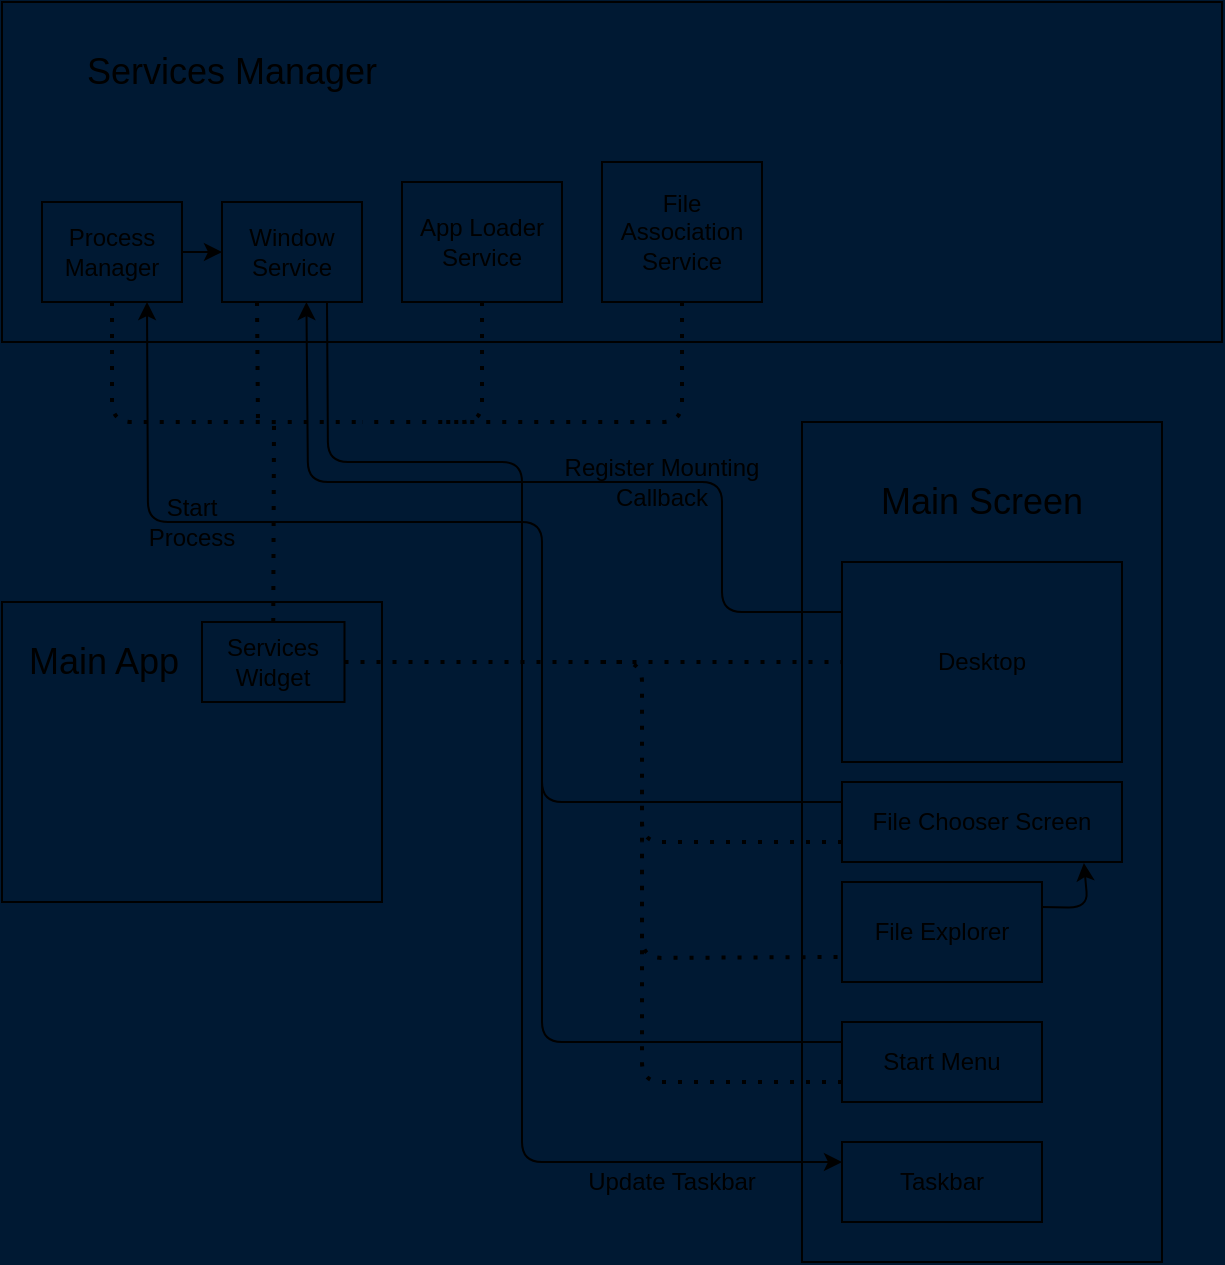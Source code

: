 <mxfile version="27.2.0">
  <diagram id="KRG-sjebez78_4-_Vy49" name="Page-1">
    <mxGraphModel dx="1042" dy="535" grid="1" gridSize="10" guides="1" tooltips="1" connect="1" arrows="1" fold="1" page="1" pageScale="1" pageWidth="850" pageHeight="1100" background="light-dark(#001933,#252526)" math="0" shadow="0">
      <root>
        <mxCell id="0" />
        <mxCell id="1" parent="0" />
        <mxCell id="13" value="" style="rounded=0;whiteSpace=wrap;html=1;fillColor=none;" parent="1" vertex="1">
          <mxGeometry x="480" y="280" width="180" height="420" as="geometry" />
        </mxCell>
        <mxCell id="24" value="" style="group;fillColor=none;" parent="1" vertex="1" connectable="0">
          <mxGeometry x="80" y="70" width="610" height="170" as="geometry" />
        </mxCell>
        <mxCell id="11" value="&lt;div style=&quot;text-align: justify;&quot;&gt;&lt;br&gt;&lt;/div&gt;" style="rounded=0;whiteSpace=wrap;html=1;fillColor=none;" parent="24" vertex="1">
          <mxGeometry width="610" height="170" as="geometry" />
        </mxCell>
        <mxCell id="41" style="edgeStyle=none;shape=connector;rounded=1;html=1;exitX=0.5;exitY=1;exitDx=0;exitDy=0;dashed=1;dashPattern=1 3;strokeColor=default;strokeWidth=2;align=center;verticalAlign=middle;fontFamily=Helvetica;fontSize=11;fontColor=default;labelBackgroundColor=default;endArrow=none;" parent="24" source="4" edge="1">
          <mxGeometry relative="1" as="geometry">
            <mxPoint x="180" y="210" as="targetPoint" />
            <Array as="points">
              <mxPoint x="55" y="210" />
            </Array>
          </mxGeometry>
        </mxCell>
        <mxCell id="78" style="edgeStyle=none;html=1;exitX=1;exitY=0.5;exitDx=0;exitDy=0;entryX=0;entryY=0.5;entryDx=0;entryDy=0;" parent="24" source="4" target="5" edge="1">
          <mxGeometry relative="1" as="geometry" />
        </mxCell>
        <mxCell id="4" value="Process Manager" style="rounded=0;whiteSpace=wrap;html=1;fillColor=none;" parent="24" vertex="1">
          <mxGeometry x="20" y="100" width="70" height="50" as="geometry" />
        </mxCell>
        <mxCell id="45" style="edgeStyle=none;shape=connector;rounded=1;html=1;exitX=0.25;exitY=1;exitDx=0;exitDy=0;dashed=1;dashPattern=1 3;strokeColor=default;strokeWidth=2;align=center;verticalAlign=middle;fontFamily=Helvetica;fontSize=11;fontColor=default;labelBackgroundColor=default;endArrow=none;" parent="24" source="5" edge="1">
          <mxGeometry relative="1" as="geometry">
            <mxPoint x="128" y="210" as="targetPoint" />
          </mxGeometry>
        </mxCell>
        <mxCell id="5" value="Window Service" style="rounded=0;whiteSpace=wrap;html=1;fillColor=none;" parent="24" vertex="1">
          <mxGeometry x="110" y="100" width="70" height="50" as="geometry" />
        </mxCell>
        <mxCell id="44" style="edgeStyle=none;shape=connector;rounded=1;html=1;exitX=0.5;exitY=1;exitDx=0;exitDy=0;dashed=1;dashPattern=1 3;strokeColor=default;strokeWidth=2;align=center;verticalAlign=middle;fontFamily=Helvetica;fontSize=11;fontColor=default;labelBackgroundColor=default;endArrow=none;" parent="24" source="7" edge="1">
          <mxGeometry relative="1" as="geometry">
            <mxPoint x="220" y="210" as="targetPoint" />
            <Array as="points">
              <mxPoint x="240" y="210" />
            </Array>
          </mxGeometry>
        </mxCell>
        <mxCell id="7" value="App Loader Service" style="rounded=0;whiteSpace=wrap;html=1;fillColor=none;" parent="24" vertex="1">
          <mxGeometry x="200" y="90" width="80" height="60" as="geometry" />
        </mxCell>
        <mxCell id="43" style="edgeStyle=none;shape=connector;rounded=1;html=1;exitX=0.5;exitY=1;exitDx=0;exitDy=0;dashed=1;dashPattern=1 3;strokeColor=default;strokeWidth=2;align=center;verticalAlign=middle;fontFamily=Helvetica;fontSize=11;fontColor=default;labelBackgroundColor=default;endArrow=none;" parent="24" source="8" edge="1">
          <mxGeometry relative="1" as="geometry">
            <mxPoint x="180" y="210" as="targetPoint" />
            <Array as="points">
              <mxPoint x="340" y="210" />
            </Array>
          </mxGeometry>
        </mxCell>
        <mxCell id="8" value="File Association Service" style="rounded=0;whiteSpace=wrap;html=1;fillColor=none;" parent="24" vertex="1">
          <mxGeometry x="300" y="80" width="80" height="70" as="geometry" />
        </mxCell>
        <mxCell id="12" value="&lt;font style=&quot;font-size: 18px;&quot;&gt;Services Manager&lt;/font&gt;" style="text;html=1;align=center;verticalAlign=middle;whiteSpace=wrap;rounded=0;" parent="24" vertex="1">
          <mxGeometry x="30" width="170" height="70" as="geometry" />
        </mxCell>
        <mxCell id="63" style="edgeStyle=none;html=1;exitX=0;exitY=0.25;exitDx=0;exitDy=0;entryX=0.603;entryY=1;entryDx=0;entryDy=0;entryPerimeter=0;" parent="1" source="15" target="5" edge="1">
          <mxGeometry relative="1" as="geometry">
            <Array as="points">
              <mxPoint x="440" y="375" />
              <mxPoint x="440" y="310" />
              <mxPoint x="233" y="310" />
            </Array>
          </mxGeometry>
        </mxCell>
        <mxCell id="65" style="edgeStyle=none;html=1;exitX=0;exitY=0.25;exitDx=0;exitDy=0;entryX=0.75;entryY=1;entryDx=0;entryDy=0;" parent="1" source="16" target="4" edge="1">
          <mxGeometry relative="1" as="geometry">
            <Array as="points">
              <mxPoint x="350" y="590" />
              <mxPoint x="350" y="330" />
              <mxPoint x="153" y="330" />
            </Array>
          </mxGeometry>
        </mxCell>
        <mxCell id="46" style="edgeStyle=none;shape=connector;rounded=1;html=1;exitX=0.5;exitY=0;exitDx=0;exitDy=0;dashed=1;dashPattern=1 3;strokeColor=default;strokeWidth=2;align=center;verticalAlign=middle;fontFamily=Helvetica;fontSize=11;fontColor=default;labelBackgroundColor=default;endArrow=none;" parent="1" source="22" edge="1">
          <mxGeometry relative="1" as="geometry">
            <mxPoint x="216" y="280" as="targetPoint" />
          </mxGeometry>
        </mxCell>
        <mxCell id="79" value="" style="group;fillColor=none;" parent="1" vertex="1" connectable="0">
          <mxGeometry x="80" y="370" width="190" height="150" as="geometry" />
        </mxCell>
        <mxCell id="20" value="" style="rounded=0;whiteSpace=wrap;html=1;container=0;fillColor=none;" parent="79" vertex="1">
          <mxGeometry width="190" height="150" as="geometry" />
        </mxCell>
        <mxCell id="21" value="&lt;font style=&quot;font-size: 18px;&quot;&gt;Main App&lt;/font&gt;" style="text;html=1;align=center;verticalAlign=middle;whiteSpace=wrap;rounded=0;container=0;" parent="79" vertex="1">
          <mxGeometry x="11.88" y="10" width="78.13" height="40" as="geometry" />
        </mxCell>
        <mxCell id="22" value="Services Widget" style="rounded=0;whiteSpace=wrap;html=1;container=0;fillColor=none;" parent="79" vertex="1">
          <mxGeometry x="100" y="10" width="71.25" height="40" as="geometry" />
        </mxCell>
        <mxCell id="14" value="&lt;font style=&quot;font-size: 18px;&quot;&gt;Main Screen&lt;/font&gt;" style="text;html=1;align=center;verticalAlign=middle;whiteSpace=wrap;rounded=0;" parent="1" vertex="1">
          <mxGeometry x="500" y="290" width="140" height="60" as="geometry" />
        </mxCell>
        <mxCell id="15" value="Desktop" style="rounded=0;whiteSpace=wrap;html=1;fillColor=none;" parent="1" vertex="1">
          <mxGeometry x="500" y="350" width="140" height="100" as="geometry" />
        </mxCell>
        <mxCell id="51" style="edgeStyle=none;shape=connector;rounded=1;html=1;exitX=0;exitY=0.75;exitDx=0;exitDy=0;dashed=1;dashPattern=1 3;strokeColor=default;strokeWidth=2;align=center;verticalAlign=middle;fontFamily=Helvetica;fontSize=11;fontColor=default;labelBackgroundColor=default;endArrow=none;" parent="1" source="16" edge="1">
          <mxGeometry relative="1" as="geometry">
            <mxPoint x="400" y="490" as="targetPoint" />
            <Array as="points">
              <mxPoint x="400" y="610" />
            </Array>
          </mxGeometry>
        </mxCell>
        <mxCell id="16" value="Start Menu" style="rounded=0;whiteSpace=wrap;html=1;fillColor=none;" parent="1" vertex="1">
          <mxGeometry x="500" y="580" width="100" height="40" as="geometry" />
        </mxCell>
        <mxCell id="17" value="File Explorer" style="rounded=0;whiteSpace=wrap;html=1;fillColor=none;" parent="1" vertex="1">
          <mxGeometry x="500" y="510" width="100" height="50" as="geometry" />
        </mxCell>
        <mxCell id="53" style="edgeStyle=none;shape=connector;rounded=1;html=1;exitX=0;exitY=0.75;exitDx=0;exitDy=0;dashed=1;dashPattern=1 3;strokeColor=default;strokeWidth=2;align=center;verticalAlign=middle;fontFamily=Helvetica;fontSize=11;fontColor=default;labelBackgroundColor=default;endArrow=none;" parent="1" source="18" edge="1">
          <mxGeometry relative="1" as="geometry">
            <mxPoint x="400" y="460" as="targetPoint" />
            <Array as="points">
              <mxPoint x="400" y="490" />
            </Array>
          </mxGeometry>
        </mxCell>
        <mxCell id="18" value="File Chooser Screen" style="rounded=0;whiteSpace=wrap;html=1;fillColor=none;" parent="1" vertex="1">
          <mxGeometry x="500" y="460" width="140" height="40" as="geometry" />
        </mxCell>
        <mxCell id="69" style="edgeStyle=none;html=1;exitX=1;exitY=0.25;exitDx=0;exitDy=0;entryX=0.864;entryY=1.013;entryDx=0;entryDy=0;entryPerimeter=0;" parent="1" source="17" target="18" edge="1">
          <mxGeometry relative="1" as="geometry">
            <mxPoint x="623" y="490" as="targetPoint" />
            <Array as="points">
              <mxPoint x="623" y="523" />
            </Array>
          </mxGeometry>
        </mxCell>
        <mxCell id="80" value="Taskbar" style="rounded=0;whiteSpace=wrap;html=1;fillColor=none;" parent="1" vertex="1">
          <mxGeometry x="500" y="640" width="100" height="40" as="geometry" />
        </mxCell>
        <mxCell id="47" style="edgeStyle=none;shape=connector;rounded=1;html=1;exitX=1;exitY=0.5;exitDx=0;exitDy=0;dashed=1;dashPattern=1 3;strokeColor=default;strokeWidth=2;align=center;verticalAlign=middle;fontFamily=Helvetica;fontSize=11;fontColor=default;labelBackgroundColor=default;endArrow=none;entryX=0;entryY=0.5;entryDx=0;entryDy=0;" parent="1" source="22" target="15" edge="1">
          <mxGeometry relative="1" as="geometry">
            <mxPoint x="400" y="440" as="targetPoint" />
            <Array as="points">
              <mxPoint x="350" y="400" />
              <mxPoint x="400" y="400" />
              <mxPoint x="440" y="400" />
            </Array>
          </mxGeometry>
        </mxCell>
        <mxCell id="49" value="" style="edgeStyle=none;orthogonalLoop=1;jettySize=auto;html=1;rounded=1;dashed=1;dashPattern=1 3;strokeColor=default;strokeWidth=2;align=center;verticalAlign=middle;fontFamily=Helvetica;fontSize=11;fontColor=default;labelBackgroundColor=default;endArrow=none;entryX=0;entryY=0.75;entryDx=0;entryDy=0;" parent="1" target="17" edge="1">
          <mxGeometry width="80" relative="1" as="geometry">
            <mxPoint x="380" y="400" as="sourcePoint" />
            <mxPoint x="490" y="430" as="targetPoint" />
            <Array as="points">
              <mxPoint x="400" y="400" />
              <mxPoint x="400" y="548" />
            </Array>
          </mxGeometry>
        </mxCell>
        <mxCell id="73" value="" style="endArrow=none;html=1;exitX=0;exitY=0.25;exitDx=0;exitDy=0;" parent="1" source="18" edge="1">
          <mxGeometry width="50" height="50" relative="1" as="geometry">
            <mxPoint x="410" y="440" as="sourcePoint" />
            <mxPoint x="350" y="450" as="targetPoint" />
            <Array as="points">
              <mxPoint x="350" y="470" />
            </Array>
          </mxGeometry>
        </mxCell>
        <mxCell id="83" style="edgeStyle=none;html=1;exitX=0.75;exitY=1;exitDx=0;exitDy=0;entryX=0;entryY=0.25;entryDx=0;entryDy=0;" parent="1" source="5" target="80" edge="1">
          <mxGeometry relative="1" as="geometry">
            <Array as="points">
              <mxPoint x="243" y="300" />
              <mxPoint x="340" y="300" />
              <mxPoint x="340" y="650" />
            </Array>
          </mxGeometry>
        </mxCell>
        <mxCell id="84" value="Update Taskbar" style="text;html=1;align=center;verticalAlign=middle;whiteSpace=wrap;rounded=0;" parent="1" vertex="1">
          <mxGeometry x="360" y="650" width="110" height="20" as="geometry" />
        </mxCell>
        <mxCell id="88" value="Start Process" style="text;html=1;align=center;verticalAlign=middle;whiteSpace=wrap;rounded=0;" parent="1" vertex="1">
          <mxGeometry x="150" y="310" width="50" height="40" as="geometry" />
        </mxCell>
        <mxCell id="90" value="Register Mounting Callback" style="text;html=1;align=center;verticalAlign=middle;whiteSpace=wrap;rounded=0;" parent="1" vertex="1">
          <mxGeometry x="350" y="290" width="120" height="40" as="geometry" />
        </mxCell>
      </root>
    </mxGraphModel>
  </diagram>
</mxfile>
